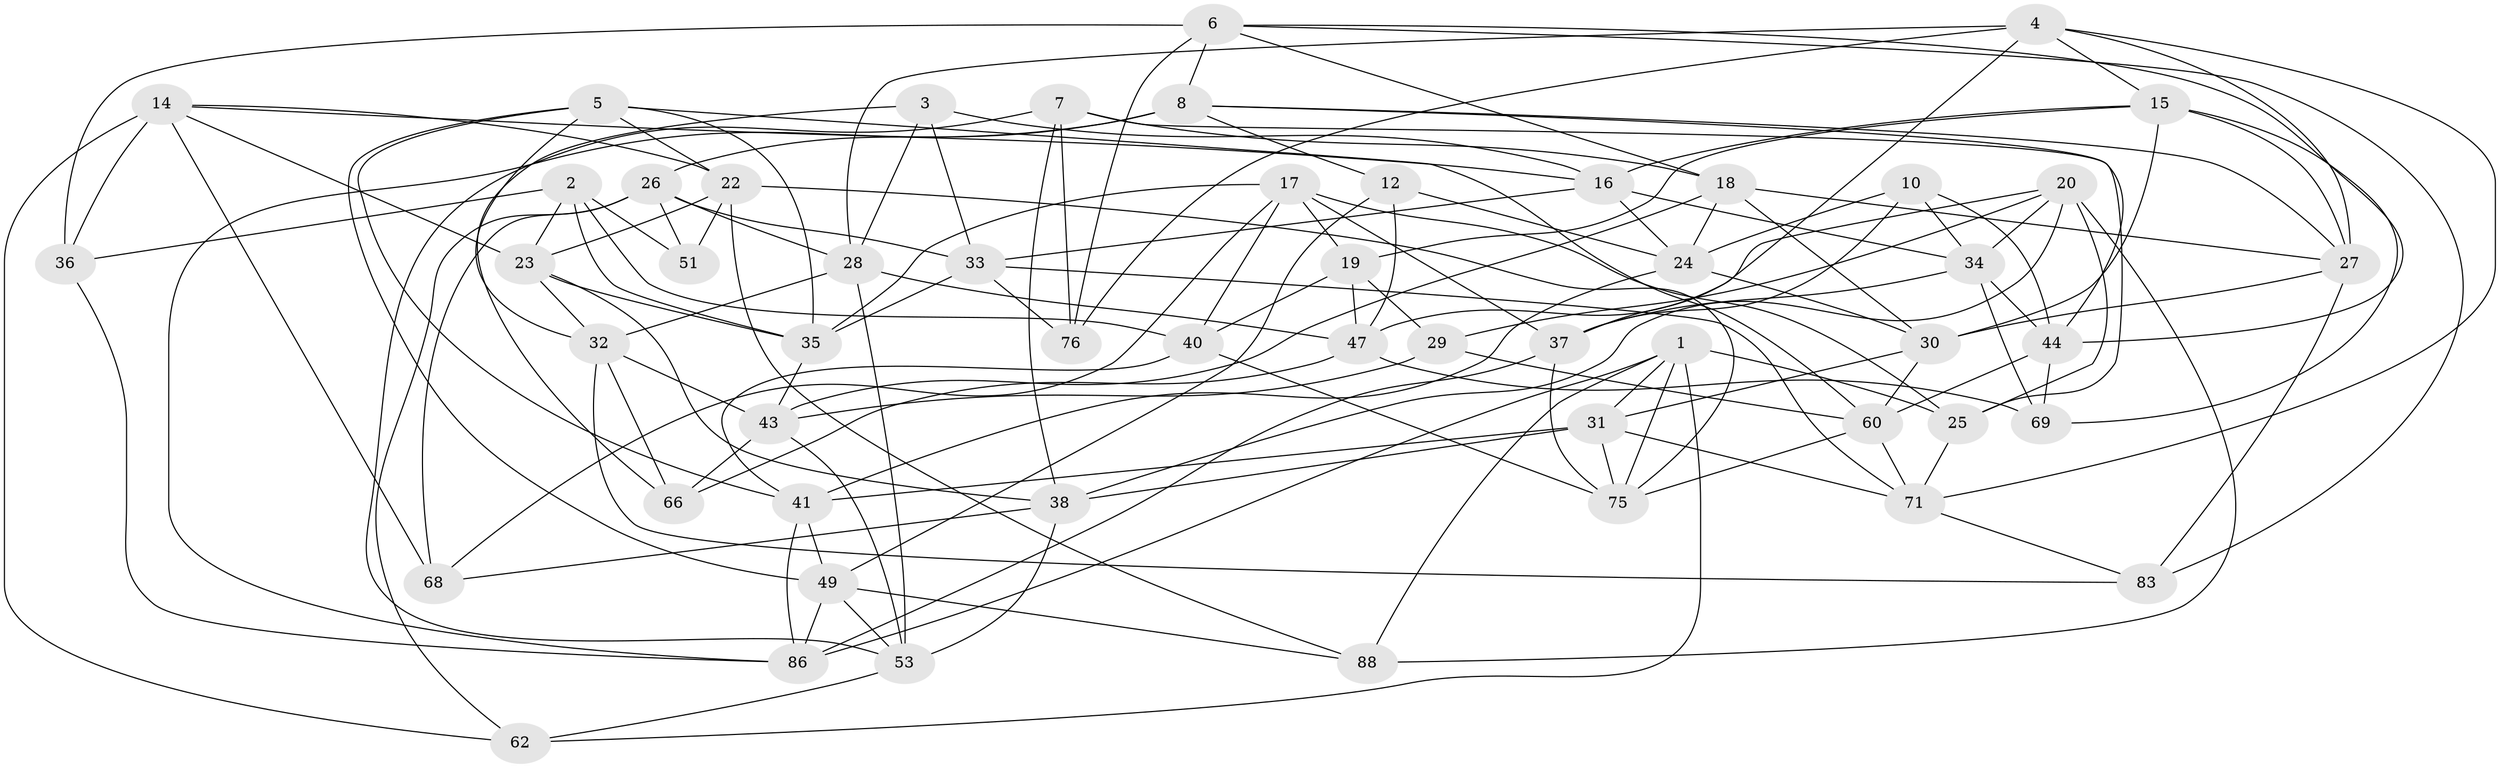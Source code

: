 // original degree distribution, {4: 1.0}
// Generated by graph-tools (version 1.1) at 2025/11/02/27/25 16:11:46]
// undirected, 53 vertices, 143 edges
graph export_dot {
graph [start="1"]
  node [color=gray90,style=filled];
  1 [super="+80"];
  2 [super="+77"];
  3;
  4 [super="+13"];
  5 [super="+54"];
  6 [super="+61"];
  7 [super="+9"];
  8 [super="+11"];
  10;
  12;
  14 [super="+64"];
  15 [super="+84"];
  16 [super="+21"];
  17 [super="+39"];
  18 [super="+52"];
  19 [super="+42"];
  20 [super="+92"];
  22 [super="+65"];
  23 [super="+91"];
  24 [super="+82"];
  25 [super="+67"];
  26 [super="+79"];
  27 [super="+59"];
  28 [super="+45"];
  29;
  30 [super="+56"];
  31 [super="+85"];
  32 [super="+81"];
  33 [super="+48"];
  34 [super="+55"];
  35 [super="+58"];
  36;
  37 [super="+57"];
  38 [super="+73"];
  40 [super="+50"];
  41 [super="+46"];
  43 [super="+63"];
  44 [super="+72"];
  47 [super="+90"];
  49 [super="+74"];
  51;
  53 [super="+87"];
  60 [super="+70"];
  62;
  66;
  68;
  69;
  71 [super="+78"];
  75 [super="+93"];
  76;
  83;
  86 [super="+89"];
  88;
  1 -- 88;
  1 -- 25;
  1 -- 75;
  1 -- 62;
  1 -- 31;
  1 -- 86;
  2 -- 51 [weight=2];
  2 -- 40;
  2 -- 23;
  2 -- 35;
  2 -- 36;
  3 -- 33;
  3 -- 28;
  3 -- 66;
  3 -- 16;
  4 -- 37;
  4 -- 15;
  4 -- 71;
  4 -- 27;
  4 -- 28;
  4 -- 76;
  5 -- 22;
  5 -- 49;
  5 -- 41;
  5 -- 35;
  5 -- 32;
  5 -- 60;
  6 -- 36;
  6 -- 8;
  6 -- 44;
  6 -- 18;
  6 -- 83;
  6 -- 76;
  7 -- 38;
  7 -- 76;
  7 -- 18;
  7 -- 25 [weight=2];
  7 -- 53;
  8 -- 27;
  8 -- 12;
  8 -- 26;
  8 -- 44;
  8 -- 86;
  10 -- 44;
  10 -- 34;
  10 -- 37;
  10 -- 24;
  12 -- 24;
  12 -- 47;
  12 -- 49;
  14 -- 68;
  14 -- 62;
  14 -- 16;
  14 -- 36;
  14 -- 22;
  14 -- 23;
  15 -- 19;
  15 -- 16;
  15 -- 30;
  15 -- 27;
  15 -- 69;
  16 -- 34;
  16 -- 24;
  16 -- 33;
  17 -- 37;
  17 -- 19;
  17 -- 68;
  17 -- 35;
  17 -- 25;
  17 -- 40;
  18 -- 27;
  18 -- 30;
  18 -- 43;
  18 -- 24;
  19 -- 29;
  19 -- 40 [weight=2];
  19 -- 47;
  20 -- 29;
  20 -- 88;
  20 -- 25;
  20 -- 34;
  20 -- 38;
  20 -- 47;
  22 -- 75;
  22 -- 88;
  22 -- 51;
  22 -- 23;
  23 -- 35;
  23 -- 38;
  23 -- 32;
  24 -- 30;
  24 -- 41;
  25 -- 71;
  26 -- 51;
  26 -- 68;
  26 -- 62;
  26 -- 28;
  26 -- 33;
  27 -- 83;
  27 -- 30;
  28 -- 53;
  28 -- 47;
  28 -- 32;
  29 -- 60;
  29 -- 43;
  30 -- 31;
  30 -- 60;
  31 -- 41;
  31 -- 71;
  31 -- 75;
  31 -- 38;
  32 -- 83;
  32 -- 43;
  32 -- 66;
  33 -- 35;
  33 -- 71;
  33 -- 76;
  34 -- 37;
  34 -- 44;
  34 -- 69;
  35 -- 43;
  36 -- 86;
  37 -- 75;
  37 -- 86;
  38 -- 68;
  38 -- 53;
  40 -- 75;
  40 -- 41;
  41 -- 86;
  41 -- 49;
  43 -- 53;
  43 -- 66;
  44 -- 60;
  44 -- 69;
  47 -- 66;
  47 -- 69;
  49 -- 88;
  49 -- 53;
  49 -- 86;
  53 -- 62;
  60 -- 75;
  60 -- 71;
  71 -- 83;
}
